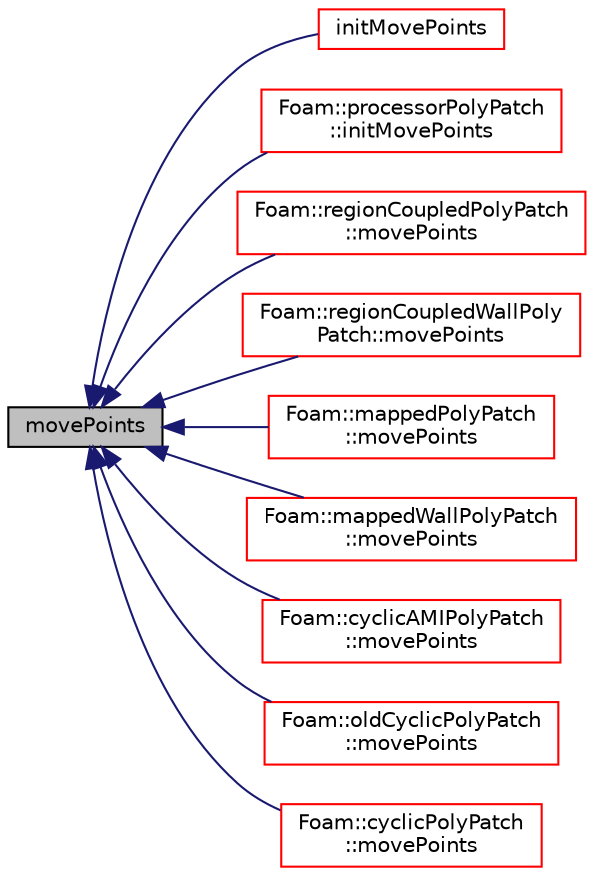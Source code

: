 digraph "movePoints"
{
  bgcolor="transparent";
  edge [fontname="Helvetica",fontsize="10",labelfontname="Helvetica",labelfontsize="10"];
  node [fontname="Helvetica",fontsize="10",shape=record];
  rankdir="LR";
  Node1 [label="movePoints",height=0.2,width=0.4,color="black", fillcolor="grey75", style="filled", fontcolor="black"];
  Node1 -> Node2 [dir="back",color="midnightblue",fontsize="10",style="solid",fontname="Helvetica"];
  Node2 [label="initMovePoints",height=0.2,width=0.4,color="red",URL="$a01935.html#aef8ac59e1db03a1fc368b9ce9a25dbb5",tooltip="Initialise the patches for moving points. "];
  Node1 -> Node3 [dir="back",color="midnightblue",fontsize="10",style="solid",fontname="Helvetica"];
  Node3 [label="Foam::processorPolyPatch\l::initMovePoints",height=0.2,width=0.4,color="red",URL="$a01996.html#a2bad1de417e8eb8f09a4ed66147a3274",tooltip="Initialise the patches for moving points. "];
  Node1 -> Node4 [dir="back",color="midnightblue",fontsize="10",style="solid",fontname="Helvetica"];
  Node4 [label="Foam::regionCoupledPolyPatch\l::movePoints",height=0.2,width=0.4,color="red",URL="$a02127.html#a60983bf9f9ad6158ce126c2d96eb1acc",tooltip="Correct patches after moving points. "];
  Node1 -> Node5 [dir="back",color="midnightblue",fontsize="10",style="solid",fontname="Helvetica"];
  Node5 [label="Foam::regionCoupledWallPoly\lPatch::movePoints",height=0.2,width=0.4,color="red",URL="$a02132.html#aacd07914399d9e26077bb4ed6a0ed2a2",tooltip="Correct patches after moving points. "];
  Node1 -> Node6 [dir="back",color="midnightblue",fontsize="10",style="solid",fontname="Helvetica"];
  Node6 [label="Foam::mappedPolyPatch\l::movePoints",height=0.2,width=0.4,color="red",URL="$a01424.html#aacd07914399d9e26077bb4ed6a0ed2a2",tooltip="Correct patches after moving points. "];
  Node1 -> Node7 [dir="back",color="midnightblue",fontsize="10",style="solid",fontname="Helvetica"];
  Node7 [label="Foam::mappedWallPolyPatch\l::movePoints",height=0.2,width=0.4,color="red",URL="$a01430.html#aacd07914399d9e26077bb4ed6a0ed2a2",tooltip="Correct patches after moving points. "];
  Node1 -> Node8 [dir="back",color="midnightblue",fontsize="10",style="solid",fontname="Helvetica"];
  Node8 [label="Foam::cyclicAMIPolyPatch\l::movePoints",height=0.2,width=0.4,color="red",URL="$a00474.html#a60983bf9f9ad6158ce126c2d96eb1acc",tooltip="Correct patches after moving points. "];
  Node1 -> Node9 [dir="back",color="midnightblue",fontsize="10",style="solid",fontname="Helvetica"];
  Node9 [label="Foam::oldCyclicPolyPatch\l::movePoints",height=0.2,width=0.4,color="red",URL="$a01706.html#aacd07914399d9e26077bb4ed6a0ed2a2",tooltip="Correct patches after moving points. "];
  Node1 -> Node10 [dir="back",color="midnightblue",fontsize="10",style="solid",fontname="Helvetica"];
  Node10 [label="Foam::cyclicPolyPatch\l::movePoints",height=0.2,width=0.4,color="red",URL="$a00484.html#aacd07914399d9e26077bb4ed6a0ed2a2",tooltip="Correct patches after moving points. "];
}
